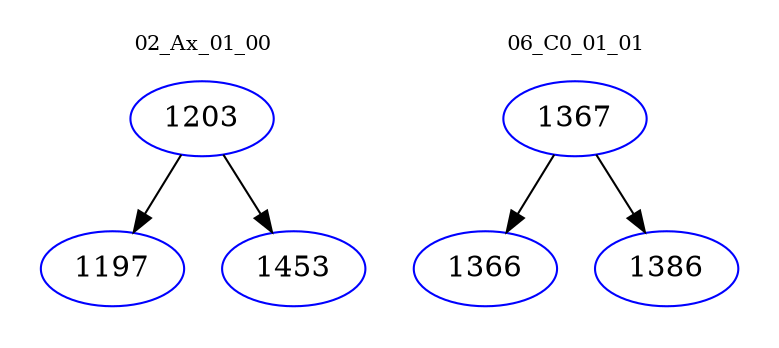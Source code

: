 digraph{
subgraph cluster_0 {
color = white
label = "02_Ax_01_00";
fontsize=10;
T0_1203 [label="1203", color="blue"]
T0_1203 -> T0_1197 [color="black"]
T0_1197 [label="1197", color="blue"]
T0_1203 -> T0_1453 [color="black"]
T0_1453 [label="1453", color="blue"]
}
subgraph cluster_1 {
color = white
label = "06_C0_01_01";
fontsize=10;
T1_1367 [label="1367", color="blue"]
T1_1367 -> T1_1366 [color="black"]
T1_1366 [label="1366", color="blue"]
T1_1367 -> T1_1386 [color="black"]
T1_1386 [label="1386", color="blue"]
}
}

